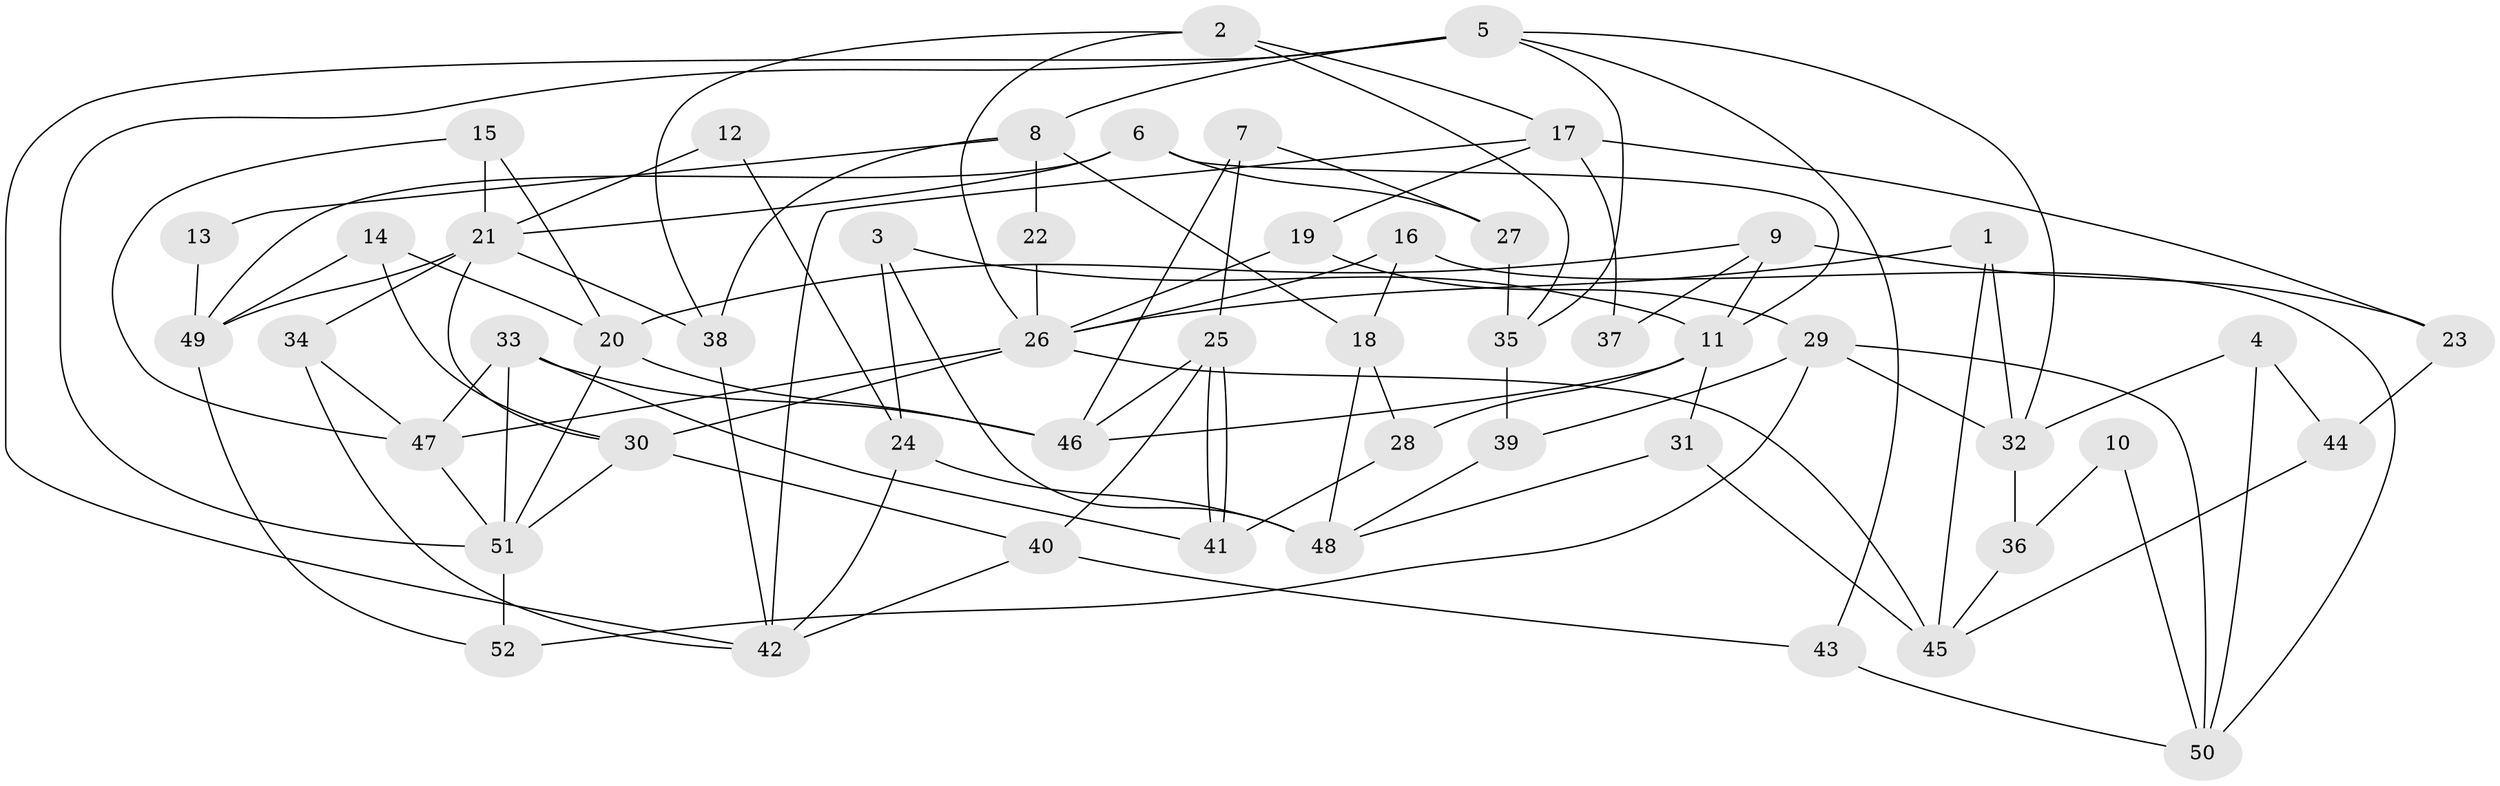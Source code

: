// Generated by graph-tools (version 1.1) at 2025/26/03/09/25 03:26:20]
// undirected, 52 vertices, 104 edges
graph export_dot {
graph [start="1"]
  node [color=gray90,style=filled];
  1;
  2;
  3;
  4;
  5;
  6;
  7;
  8;
  9;
  10;
  11;
  12;
  13;
  14;
  15;
  16;
  17;
  18;
  19;
  20;
  21;
  22;
  23;
  24;
  25;
  26;
  27;
  28;
  29;
  30;
  31;
  32;
  33;
  34;
  35;
  36;
  37;
  38;
  39;
  40;
  41;
  42;
  43;
  44;
  45;
  46;
  47;
  48;
  49;
  50;
  51;
  52;
  1 -- 45;
  1 -- 26;
  1 -- 32;
  2 -- 17;
  2 -- 26;
  2 -- 35;
  2 -- 38;
  3 -- 24;
  3 -- 11;
  3 -- 48;
  4 -- 50;
  4 -- 32;
  4 -- 44;
  5 -- 51;
  5 -- 32;
  5 -- 8;
  5 -- 35;
  5 -- 42;
  5 -- 43;
  6 -- 21;
  6 -- 27;
  6 -- 11;
  6 -- 49;
  7 -- 46;
  7 -- 25;
  7 -- 27;
  8 -- 38;
  8 -- 13;
  8 -- 18;
  8 -- 22;
  9 -- 23;
  9 -- 20;
  9 -- 11;
  9 -- 37;
  10 -- 36;
  10 -- 50;
  11 -- 28;
  11 -- 31;
  11 -- 46;
  12 -- 24;
  12 -- 21;
  13 -- 49;
  14 -- 30;
  14 -- 49;
  14 -- 20;
  15 -- 20;
  15 -- 21;
  15 -- 47;
  16 -- 26;
  16 -- 18;
  16 -- 50;
  17 -- 42;
  17 -- 19;
  17 -- 23;
  17 -- 37;
  18 -- 28;
  18 -- 48;
  19 -- 26;
  19 -- 29;
  20 -- 46;
  20 -- 51;
  21 -- 34;
  21 -- 38;
  21 -- 30;
  21 -- 49;
  22 -- 26;
  23 -- 44;
  24 -- 42;
  24 -- 48;
  25 -- 40;
  25 -- 41;
  25 -- 41;
  25 -- 46;
  26 -- 30;
  26 -- 47;
  26 -- 45;
  27 -- 35;
  28 -- 41;
  29 -- 52;
  29 -- 39;
  29 -- 32;
  29 -- 50;
  30 -- 51;
  30 -- 40;
  31 -- 48;
  31 -- 45;
  32 -- 36;
  33 -- 46;
  33 -- 47;
  33 -- 41;
  33 -- 51;
  34 -- 47;
  34 -- 42;
  35 -- 39;
  36 -- 45;
  38 -- 42;
  39 -- 48;
  40 -- 43;
  40 -- 42;
  43 -- 50;
  44 -- 45;
  47 -- 51;
  49 -- 52;
  51 -- 52;
}
